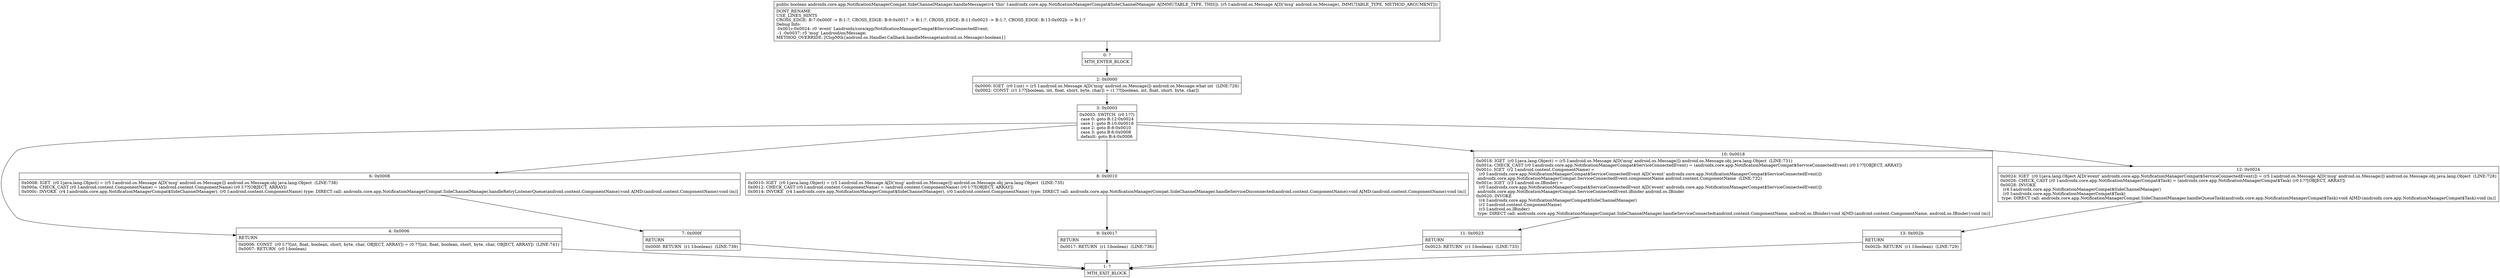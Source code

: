 digraph "CFG forandroidx.core.app.NotificationManagerCompat.SideChannelManager.handleMessage(Landroid\/os\/Message;)Z" {
Node_0 [shape=record,label="{0\:\ ?|MTH_ENTER_BLOCK\l}"];
Node_2 [shape=record,label="{2\:\ 0x0000|0x0000: IGET  (r0 I:int) = (r5 I:android.os.Message A[D('msg' android.os.Message)]) android.os.Message.what int  (LINE:726)\l0x0002: CONST  (r1 I:??[boolean, int, float, short, byte, char]) = (1 ??[boolean, int, float, short, byte, char]) \l}"];
Node_3 [shape=record,label="{3\:\ 0x0003|0x0003: SWITCH  (r0 I:??)\l case 0: goto B:12:0x0024\l case 1: goto B:10:0x0018\l case 2: goto B:8:0x0010\l case 3: goto B:6:0x0008\l default: goto B:4:0x0006 \l}"];
Node_4 [shape=record,label="{4\:\ 0x0006|RETURN\l|0x0006: CONST  (r0 I:??[int, float, boolean, short, byte, char, OBJECT, ARRAY]) = (0 ??[int, float, boolean, short, byte, char, OBJECT, ARRAY])  (LINE:741)\l0x0007: RETURN  (r0 I:boolean) \l}"];
Node_1 [shape=record,label="{1\:\ ?|MTH_EXIT_BLOCK\l}"];
Node_6 [shape=record,label="{6\:\ 0x0008|0x0008: IGET  (r0 I:java.lang.Object) = (r5 I:android.os.Message A[D('msg' android.os.Message)]) android.os.Message.obj java.lang.Object  (LINE:738)\l0x000a: CHECK_CAST (r0 I:android.content.ComponentName) = (android.content.ComponentName) (r0 I:??[OBJECT, ARRAY]) \l0x000c: INVOKE  (r4 I:androidx.core.app.NotificationManagerCompat$SideChannelManager), (r0 I:android.content.ComponentName) type: DIRECT call: androidx.core.app.NotificationManagerCompat.SideChannelManager.handleRetryListenerQueue(android.content.ComponentName):void A[MD:(android.content.ComponentName):void (m)]\l}"];
Node_7 [shape=record,label="{7\:\ 0x000f|RETURN\l|0x000f: RETURN  (r1 I:boolean)  (LINE:739)\l}"];
Node_8 [shape=record,label="{8\:\ 0x0010|0x0010: IGET  (r0 I:java.lang.Object) = (r5 I:android.os.Message A[D('msg' android.os.Message)]) android.os.Message.obj java.lang.Object  (LINE:735)\l0x0012: CHECK_CAST (r0 I:android.content.ComponentName) = (android.content.ComponentName) (r0 I:??[OBJECT, ARRAY]) \l0x0014: INVOKE  (r4 I:androidx.core.app.NotificationManagerCompat$SideChannelManager), (r0 I:android.content.ComponentName) type: DIRECT call: androidx.core.app.NotificationManagerCompat.SideChannelManager.handleServiceDisconnected(android.content.ComponentName):void A[MD:(android.content.ComponentName):void (m)]\l}"];
Node_9 [shape=record,label="{9\:\ 0x0017|RETURN\l|0x0017: RETURN  (r1 I:boolean)  (LINE:736)\l}"];
Node_10 [shape=record,label="{10\:\ 0x0018|0x0018: IGET  (r0 I:java.lang.Object) = (r5 I:android.os.Message A[D('msg' android.os.Message)]) android.os.Message.obj java.lang.Object  (LINE:731)\l0x001a: CHECK_CAST (r0 I:androidx.core.app.NotificationManagerCompat$ServiceConnectedEvent) = (androidx.core.app.NotificationManagerCompat$ServiceConnectedEvent) (r0 I:??[OBJECT, ARRAY]) \l0x001c: IGET  (r2 I:android.content.ComponentName) = \l  (r0 I:androidx.core.app.NotificationManagerCompat$ServiceConnectedEvent A[D('event' androidx.core.app.NotificationManagerCompat$ServiceConnectedEvent)])\l androidx.core.app.NotificationManagerCompat.ServiceConnectedEvent.componentName android.content.ComponentName  (LINE:732)\l0x001e: IGET  (r3 I:android.os.IBinder) = \l  (r0 I:androidx.core.app.NotificationManagerCompat$ServiceConnectedEvent A[D('event' androidx.core.app.NotificationManagerCompat$ServiceConnectedEvent)])\l androidx.core.app.NotificationManagerCompat.ServiceConnectedEvent.iBinder android.os.IBinder \l0x0020: INVOKE  \l  (r4 I:androidx.core.app.NotificationManagerCompat$SideChannelManager)\l  (r2 I:android.content.ComponentName)\l  (r3 I:android.os.IBinder)\l type: DIRECT call: androidx.core.app.NotificationManagerCompat.SideChannelManager.handleServiceConnected(android.content.ComponentName, android.os.IBinder):void A[MD:(android.content.ComponentName, android.os.IBinder):void (m)]\l}"];
Node_11 [shape=record,label="{11\:\ 0x0023|RETURN\l|0x0023: RETURN  (r1 I:boolean)  (LINE:733)\l}"];
Node_12 [shape=record,label="{12\:\ 0x0024|0x0024: IGET  (r0 I:java.lang.Object A[D('event' androidx.core.app.NotificationManagerCompat$ServiceConnectedEvent)]) = (r5 I:android.os.Message A[D('msg' android.os.Message)]) android.os.Message.obj java.lang.Object  (LINE:728)\l0x0026: CHECK_CAST (r0 I:androidx.core.app.NotificationManagerCompat$Task) = (androidx.core.app.NotificationManagerCompat$Task) (r0 I:??[OBJECT, ARRAY]) \l0x0028: INVOKE  \l  (r4 I:androidx.core.app.NotificationManagerCompat$SideChannelManager)\l  (r0 I:androidx.core.app.NotificationManagerCompat$Task)\l type: DIRECT call: androidx.core.app.NotificationManagerCompat.SideChannelManager.handleQueueTask(androidx.core.app.NotificationManagerCompat$Task):void A[MD:(androidx.core.app.NotificationManagerCompat$Task):void (m)]\l}"];
Node_13 [shape=record,label="{13\:\ 0x002b|RETURN\l|0x002b: RETURN  (r1 I:boolean)  (LINE:729)\l}"];
MethodNode[shape=record,label="{public boolean androidx.core.app.NotificationManagerCompat.SideChannelManager.handleMessage((r4 'this' I:androidx.core.app.NotificationManagerCompat$SideChannelManager A[IMMUTABLE_TYPE, THIS]), (r5 I:android.os.Message A[D('msg' android.os.Message), IMMUTABLE_TYPE, METHOD_ARGUMENT]))  | DONT_RENAME\lUSE_LINES_HINTS\lCROSS_EDGE: B:7:0x000f \-\> B:1:?, CROSS_EDGE: B:9:0x0017 \-\> B:1:?, CROSS_EDGE: B:11:0x0023 \-\> B:1:?, CROSS_EDGE: B:13:0x002b \-\> B:1:?\lDebug Info:\l  0x001c\-0x0024: r0 'event' Landroidx\/core\/app\/NotificationManagerCompat$ServiceConnectedEvent;\l  \-1 \-0x0037: r5 'msg' Landroid\/os\/Message;\lMETHOD_OVERRIDE: [ClspMth\{android.os.Handler.Callback.handleMessage(android.os.Message):boolean\}]\l}"];
MethodNode -> Node_0;Node_0 -> Node_2;
Node_2 -> Node_3;
Node_3 -> Node_4;
Node_3 -> Node_6;
Node_3 -> Node_8;
Node_3 -> Node_10;
Node_3 -> Node_12;
Node_4 -> Node_1;
Node_6 -> Node_7;
Node_7 -> Node_1;
Node_8 -> Node_9;
Node_9 -> Node_1;
Node_10 -> Node_11;
Node_11 -> Node_1;
Node_12 -> Node_13;
Node_13 -> Node_1;
}

